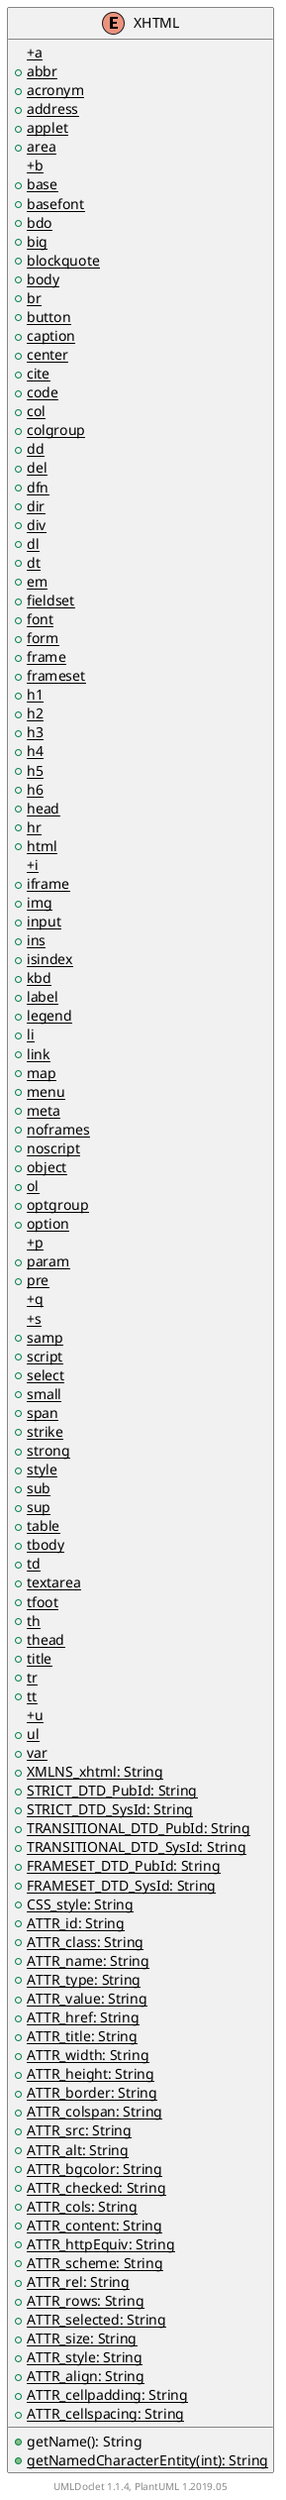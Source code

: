 @startuml

    enum XHTML [[XHTML.html]] {
        {static} +a
        {static} +abbr
        {static} +acronym
        {static} +address
        {static} +applet
        {static} +area
        {static} +b
        {static} +base
        {static} +basefont
        {static} +bdo
        {static} +big
        {static} +blockquote
        {static} +body
        {static} +br
        {static} +button
        {static} +caption
        {static} +center
        {static} +cite
        {static} +code
        {static} +col
        {static} +colgroup
        {static} +dd
        {static} +del
        {static} +dfn
        {static} +dir
        {static} +div
        {static} +dl
        {static} +dt
        {static} +em
        {static} +fieldset
        {static} +font
        {static} +form
        {static} +frame
        {static} +frameset
        {static} +h1
        {static} +h2
        {static} +h3
        {static} +h4
        {static} +h5
        {static} +h6
        {static} +head
        {static} +hr
        {static} +html
        {static} +i
        {static} +iframe
        {static} +img
        {static} +input
        {static} +ins
        {static} +isindex
        {static} +kbd
        {static} +label
        {static} +legend
        {static} +li
        {static} +link
        {static} +map
        {static} +menu
        {static} +meta
        {static} +noframes
        {static} +noscript
        {static} +object
        {static} +ol
        {static} +optgroup
        {static} +option
        {static} +p
        {static} +param
        {static} +pre
        {static} +q
        {static} +s
        {static} +samp
        {static} +script
        {static} +select
        {static} +small
        {static} +span
        {static} +strike
        {static} +strong
        {static} +style
        {static} +sub
        {static} +sup
        {static} +table
        {static} +tbody
        {static} +td
        {static} +textarea
        {static} +tfoot
        {static} +th
        {static} +thead
        {static} +title
        {static} +tr
        {static} +tt
        {static} +u
        {static} +ul
        {static} +var
        {static} +XMLNS_xhtml: String
        {static} +STRICT_DTD_PubId: String
        {static} +STRICT_DTD_SysId: String
        {static} +TRANSITIONAL_DTD_PubId: String
        {static} +TRANSITIONAL_DTD_SysId: String
        {static} +FRAMESET_DTD_PubId: String
        {static} +FRAMESET_DTD_SysId: String
        {static} +CSS_style: String
        {static} +ATTR_id: String
        {static} +ATTR_class: String
        {static} +ATTR_name: String
        {static} +ATTR_type: String
        {static} +ATTR_value: String
        {static} +ATTR_href: String
        {static} +ATTR_title: String
        {static} +ATTR_width: String
        {static} +ATTR_height: String
        {static} +ATTR_border: String
        {static} +ATTR_colspan: String
        {static} +ATTR_src: String
        {static} +ATTR_alt: String
        {static} +ATTR_bgcolor: String
        {static} +ATTR_checked: String
        {static} +ATTR_cols: String
        {static} +ATTR_content: String
        {static} +ATTR_httpEquiv: String
        {static} +ATTR_scheme: String
        {static} +ATTR_rel: String
        {static} +ATTR_rows: String
        {static} +ATTR_selected: String
        {static} +ATTR_size: String
        {static} +ATTR_style: String
        {static} +ATTR_align: String
        {static} +ATTR_cellpadding: String
        {static} +ATTR_cellspacing: String
        +getName(): String
        {static} +getNamedCharacterEntity(int): String
    }


    center footer UMLDoclet 1.1.4, PlantUML 1.2019.05
@enduml
